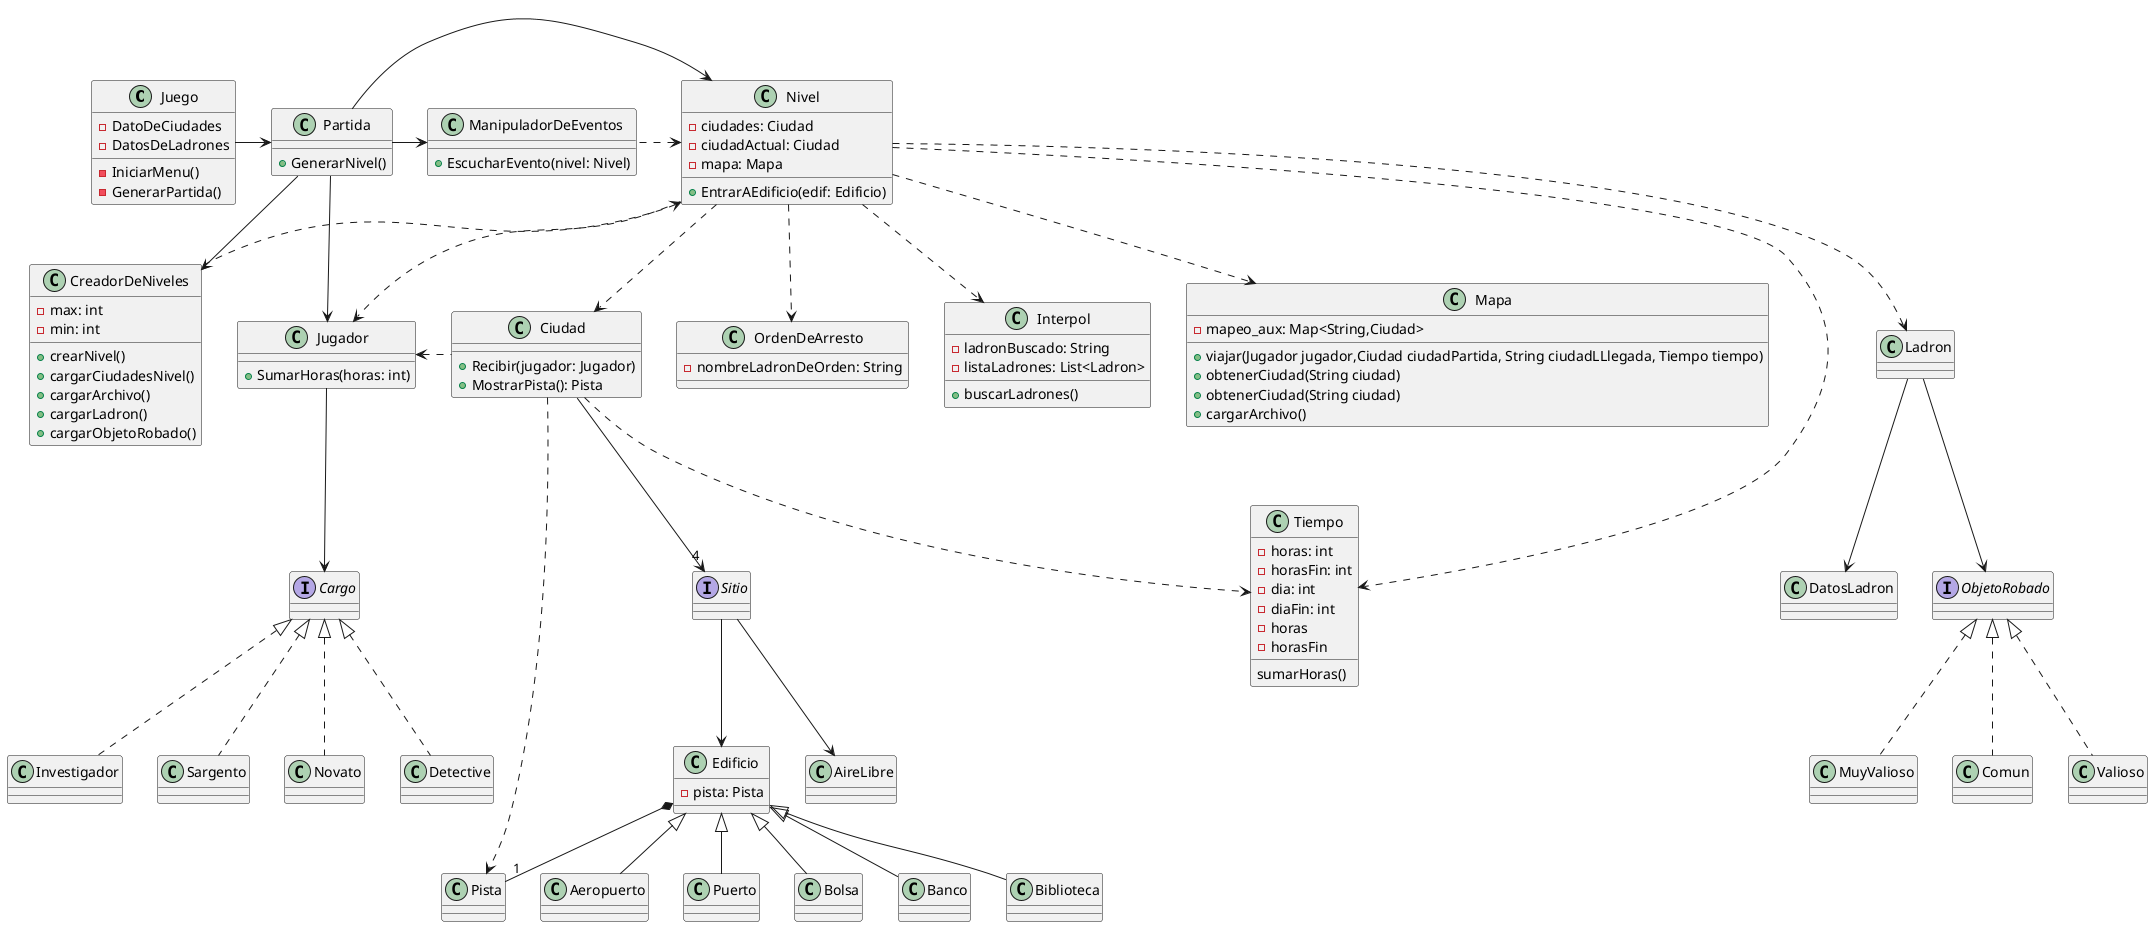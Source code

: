 @startuml algoThief
together {
    class Juego {
    - DatoDeCiudades
    - DatosDeLadrones

    - IniciarMenu()
    - GenerarPartida()

    }

    class Partida {
    ' - jugador: Jugador
    ' - ladron: Ladron
      + GenerarNivel()
    }

    class ManipuladorDeEventos {
        + EscucharEvento(nivel: Nivel)
    }
}

together {
    class Nivel {
        - ciudades: Ciudad
        - ciudadActual: Ciudad
        - mapa: Mapa
        + EntrarAEdificio(edif: Edificio)
    }

    class CreadorDeNiveles {
        - max: int
        - min: int
        + crearNivel()
        + cargarCiudadesNivel()
        + cargarArchivo()
        + cargarLadron()
        + cargarObjetoRobado()
    }
}

together {
    class Jugador {
        + SumarHoras(horas: int)
    }

    class Ciudad {
        + Recibir(jugador: Jugador)
        + MostrarPista(): Pista
    }

    class OrdenDeArresto{
    - nombreLadronDeOrden: String
    }
}

    class Ladron {
    }
class Interpol {
    - ladronBuscado: String
    - listaLadrones: List<Ladron>
    + buscarLadrones()
}

class Mapa {
    - mapeo_aux: Map<String,Ciudad>
    + viajar(Jugador jugador,Ciudad ciudadPartida, String ciudadLLlegada, Tiempo tiempo)
    + obtenerCiudad(String ciudad)
    + obtenerCiudad(String ciudad)
    + cargarArchivo()
}



class Tiempo {
    - horas: int
    - horasFin: int
    - dia: int
    - diaFin: int
}











class Edificio {
    - pista: Pista
}

interface Cargo{}
class Novato{}
class Detective{}
class Investigador{}
class Sargento{}

class Pista{}

class Aeropuerto{}
class Puerto{}
class Bolsa{}
class Banco{}
class Biblioteca{}

class Ladron{}
class DatosLadron{}



interface ObjetoRobado{}
class Comun{}
class Valioso{}
class MuyValioso{}

class Tiempo {
    - horas
    - horasFin
    sumarHoras()
}

interface Sitio {
}

Juego -right-> Partida
Partida -right-> ManipuladorDeEventos
Partida --> Nivel
ManipuladorDeEventos .up.> Nivel

Jugador --> Cargo

Cargo <|.. Novato
Cargo <|.. Detective
Cargo <|.. Investigador
Cargo <|.. Sargento

Ciudad .down.> Tiempo
Ciudad --> "4" Sitio
Sitio --> AireLibre
Sitio -->  Edificio
Edificio <|-- Aeropuerto
Edificio <|-- Puerto
Edificio <|-- Biblioteca
Edificio <|-- Bolsa
Edificio <|-- Banco
Ciudad ..> Pista
Edificio *-- "1" Pista
Ladron --> DatosLadron

ObjetoRobado <|.. Comun
ObjetoRobado <|.. Valioso
ObjetoRobado <|.. MuyValioso


'Partida --> ManipuladorDeEventos
Partida --> Jugador
Partida --> CreadorDeNiveles

Nivel ..> Ciudad
Nivel ..> Ladron
Nivel ..> Interpol
Nivel ..> OrdenDeArresto
Nivel ..> Mapa
Nivel ..> Tiempo


CreadorDeNiveles .left> Nivel
Jugador <.up. Nivel

Jugador <. Ciudad

Ladron --> ObjetoRobado

@enduml